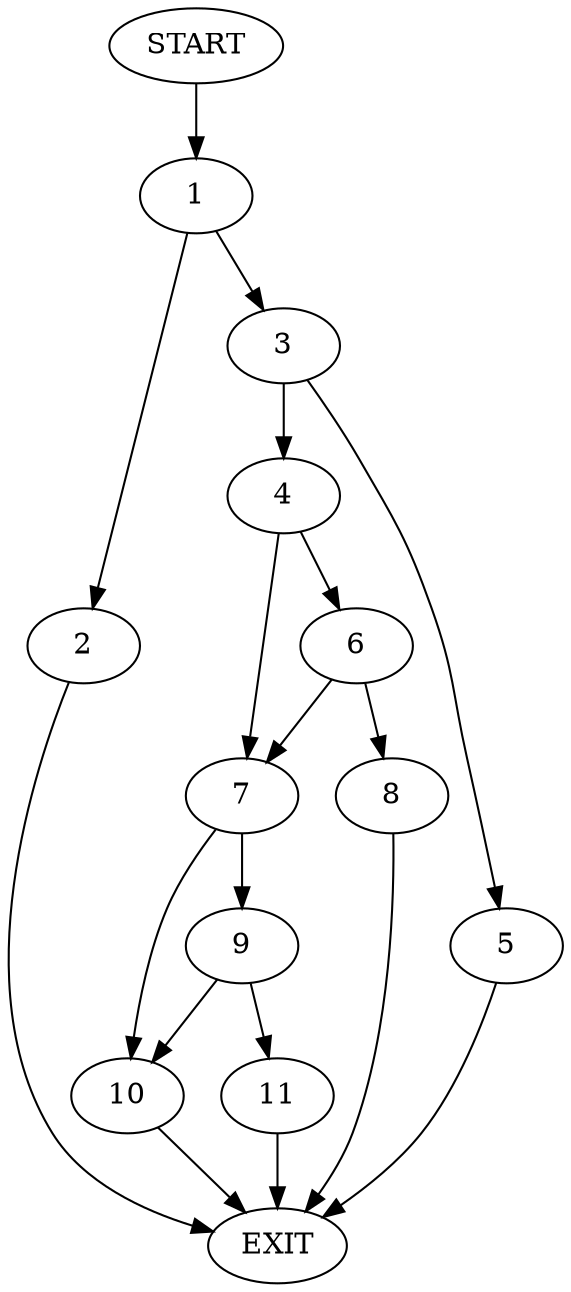 digraph {
0 [label="START"]
12 [label="EXIT"]
0 -> 1
1 -> 2
1 -> 3
2 -> 12
3 -> 4
3 -> 5
5 -> 12
4 -> 6
4 -> 7
6 -> 8
6 -> 7
7 -> 9
7 -> 10
8 -> 12
9 -> 10
9 -> 11
10 -> 12
11 -> 12
}
